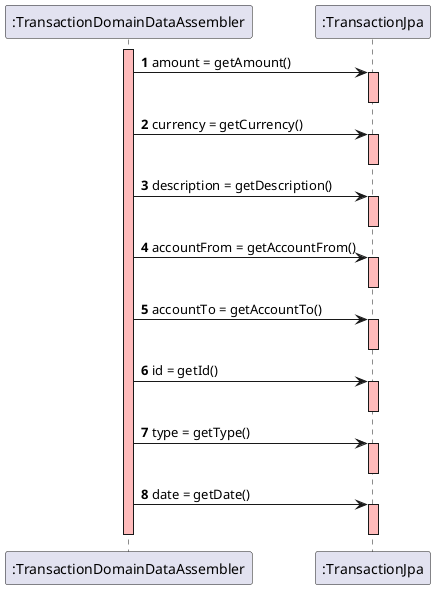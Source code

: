 @startuml

autonumber 1
activate ":TransactionDomainDataAssembler" #FFBBBB
":TransactionDomainDataAssembler"->":TransactionJpa" : amount = getAmount()
activate ":TransactionJpa" #FFBBBB
deactivate ":TransactionJpa"
":TransactionDomainDataAssembler"->":TransactionJpa" : currency = getCurrency()
activate ":TransactionJpa" #FFBBBB
deactivate ":TransactionJpa"
":TransactionDomainDataAssembler"->":TransactionJpa" : description = getDescription()
activate ":TransactionJpa" #FFBBBB
deactivate ":TransactionJpa"
":TransactionDomainDataAssembler"->":TransactionJpa" : accountFrom = getAccountFrom()
activate ":TransactionJpa" #FFBBBB
deactivate ":TransactionJpa"
":TransactionDomainDataAssembler"->":TransactionJpa" : accountTo = getAccountTo()
activate ":TransactionJpa" #FFBBBB
deactivate ":TransactionJpa"
":TransactionDomainDataAssembler"->":TransactionJpa" : id = getId()
activate ":TransactionJpa" #FFBBBB
deactivate ":TransactionJpa"
":TransactionDomainDataAssembler"->":TransactionJpa" : type = getType()
activate ":TransactionJpa" #FFBBBB
deactivate ":TransactionJpa"
":TransactionDomainDataAssembler"->":TransactionJpa" : date = getDate()
activate ":TransactionJpa" #FFBBBB
deactivate ":TransactionJpa"
deactivate ":TransactionDomainDataAssembler" #FFBBBB


@enduml